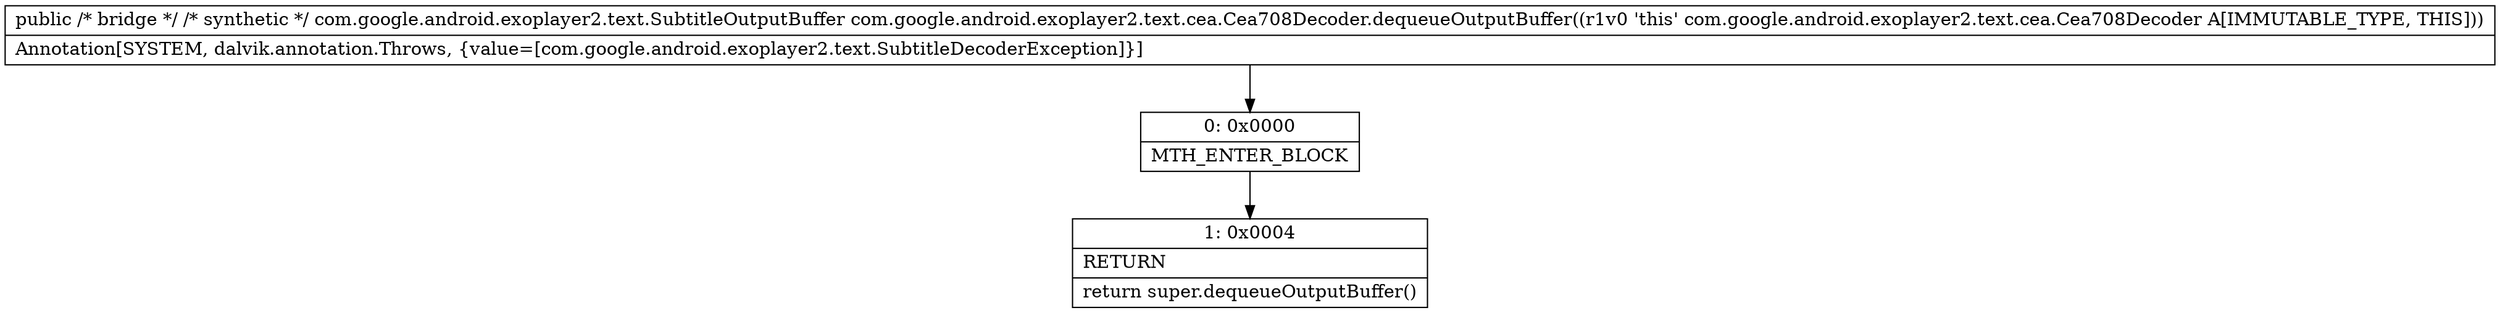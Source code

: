 digraph "CFG forcom.google.android.exoplayer2.text.cea.Cea708Decoder.dequeueOutputBuffer()Lcom\/google\/android\/exoplayer2\/text\/SubtitleOutputBuffer;" {
Node_0 [shape=record,label="{0\:\ 0x0000|MTH_ENTER_BLOCK\l}"];
Node_1 [shape=record,label="{1\:\ 0x0004|RETURN\l|return super.dequeueOutputBuffer()\l}"];
MethodNode[shape=record,label="{public \/* bridge *\/ \/* synthetic *\/ com.google.android.exoplayer2.text.SubtitleOutputBuffer com.google.android.exoplayer2.text.cea.Cea708Decoder.dequeueOutputBuffer((r1v0 'this' com.google.android.exoplayer2.text.cea.Cea708Decoder A[IMMUTABLE_TYPE, THIS]))  | Annotation[SYSTEM, dalvik.annotation.Throws, \{value=[com.google.android.exoplayer2.text.SubtitleDecoderException]\}]\l}"];
MethodNode -> Node_0;
Node_0 -> Node_1;
}


